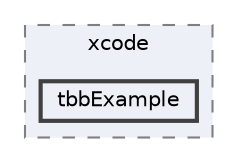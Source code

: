 digraph "external/taskflow/3rd-party/tbb/examples/common/gui/xcode/tbbExample"
{
 // LATEX_PDF_SIZE
  bgcolor="transparent";
  edge [fontname=Helvetica,fontsize=10,labelfontname=Helvetica,labelfontsize=10];
  node [fontname=Helvetica,fontsize=10,shape=box,height=0.2,width=0.4];
  compound=true
  subgraph clusterdir_ac07b7e0afc630476aa486a5243bb193 {
    graph [ bgcolor="#edf0f7", pencolor="grey50", label="xcode", fontname=Helvetica,fontsize=10 style="filled,dashed", URL="dir_ac07b7e0afc630476aa486a5243bb193.html",tooltip=""]
  dir_b1804176aca87dfefb5c09392ddcb3bb [label="tbbExample", fillcolor="#edf0f7", color="grey25", style="filled,bold", URL="dir_b1804176aca87dfefb5c09392ddcb3bb.html",tooltip=""];
  }
}
